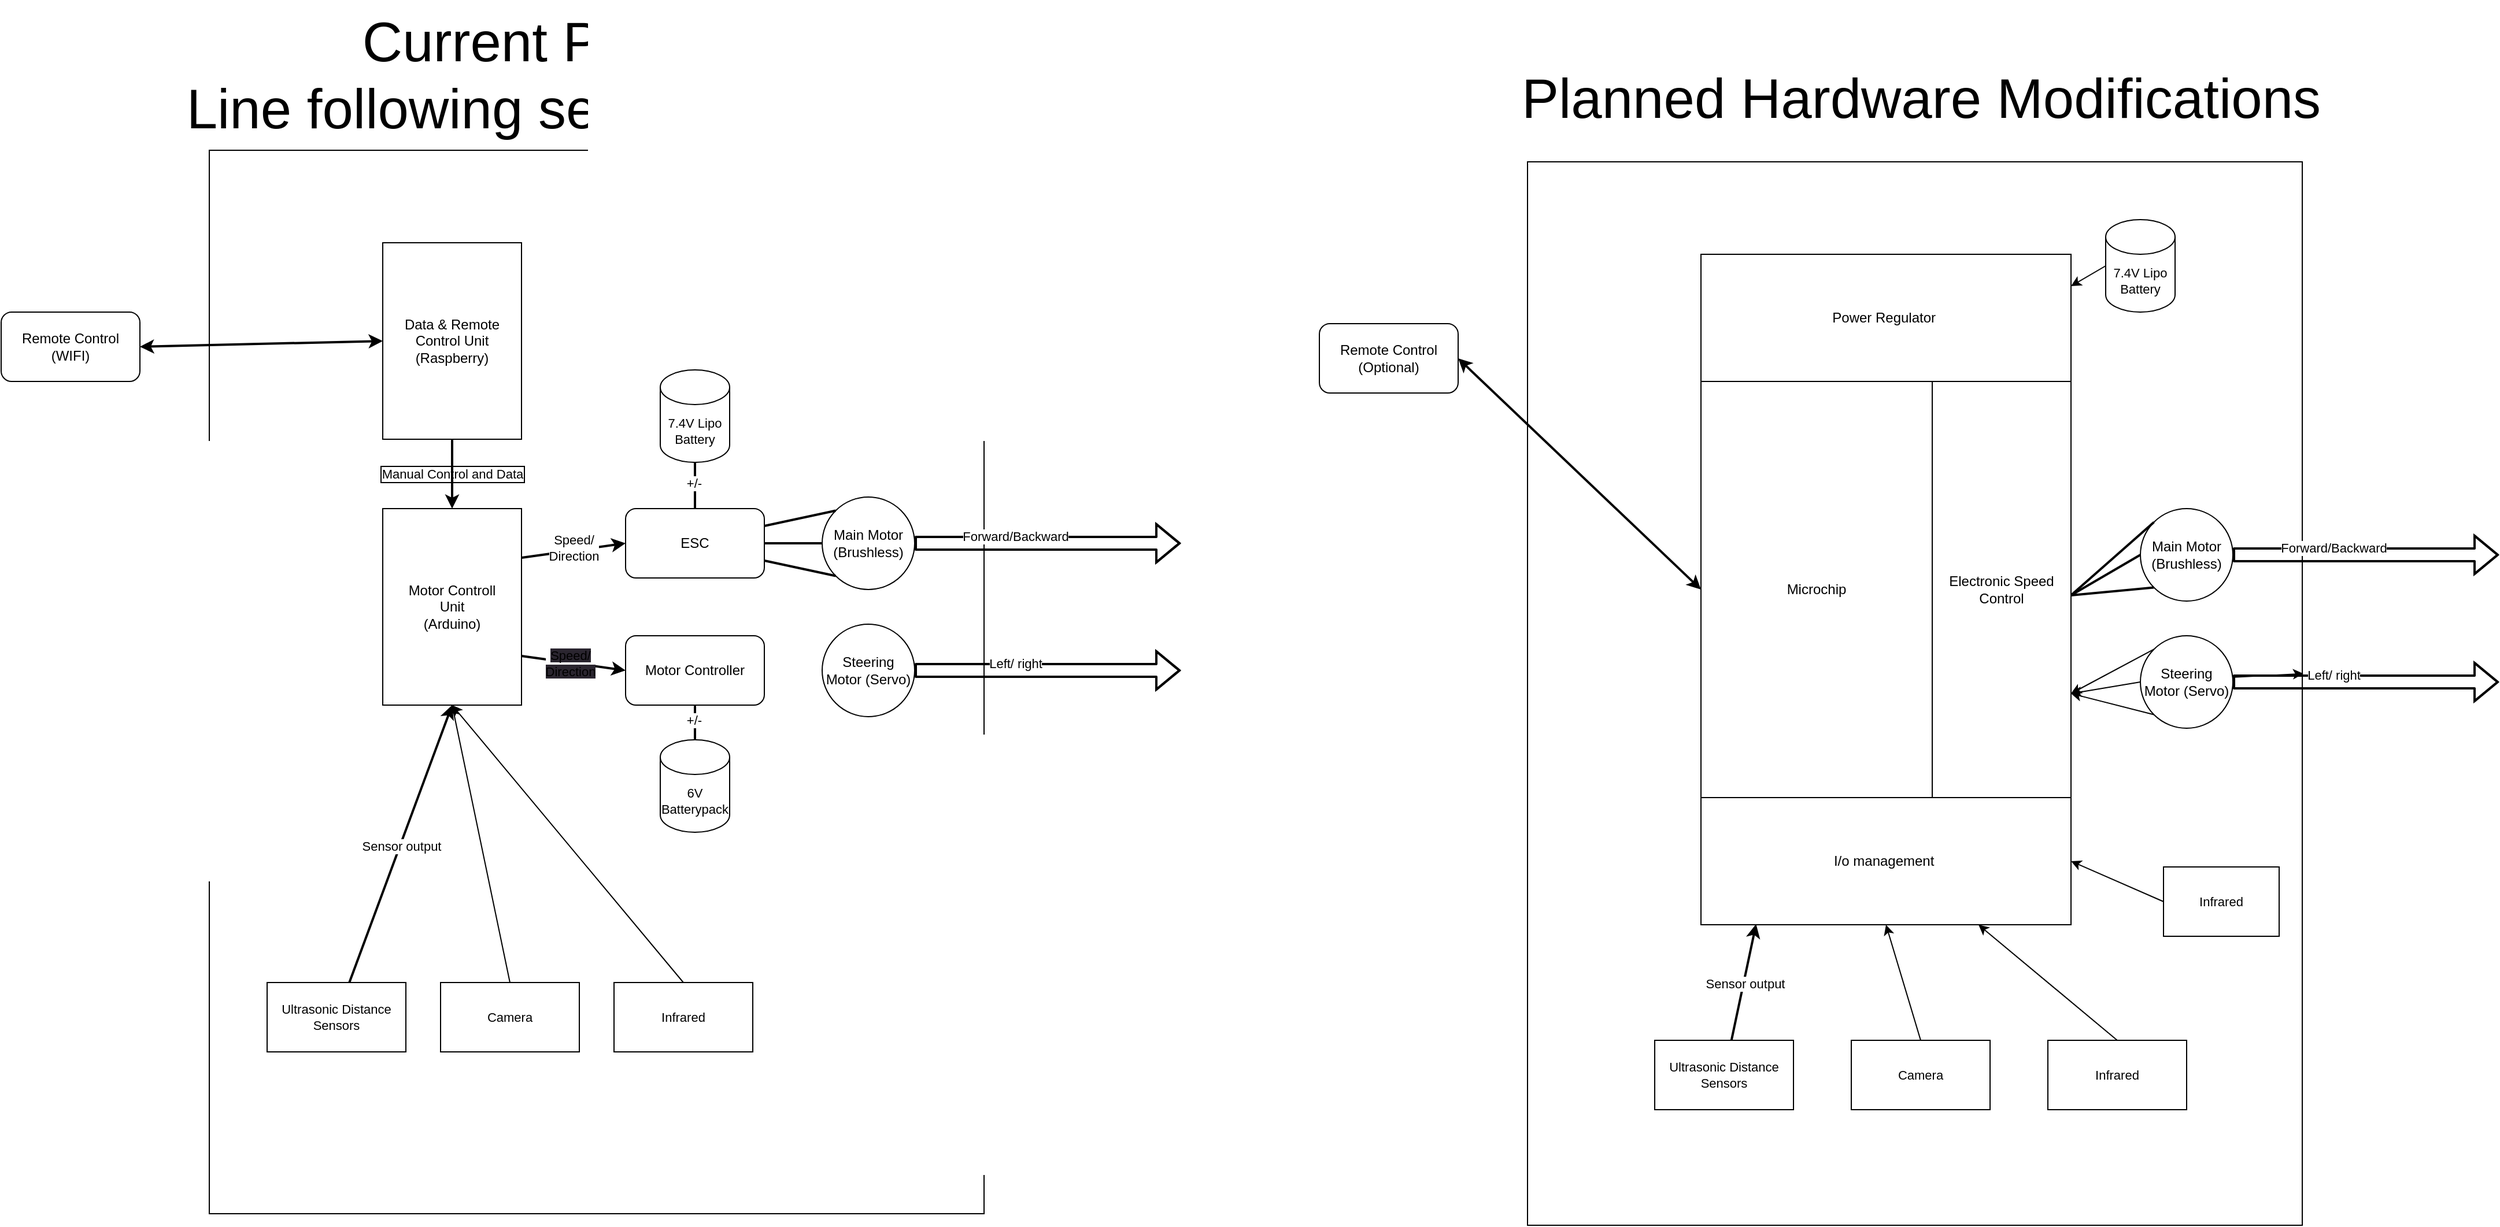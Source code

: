 <mxfile>
    <diagram id="cU_TAMBunGVyk0cpatSz" name="Page-1">
        <mxGraphModel dx="3657" dy="2169" grid="1" gridSize="10" guides="0" tooltips="1" connect="1" arrows="1" fold="1" page="1" pageScale="1" pageWidth="827" pageHeight="1169" math="0" shadow="0">
            <root>
                <mxCell id="0"/>
                <mxCell id="1" parent="0"/>
                <mxCell id="2" value="" style="rounded=0;whiteSpace=wrap;perimeterSpacing=1;html=1;" parent="1" vertex="1">
                    <mxGeometry x="130" y="-10" width="670" height="920" as="geometry"/>
                </mxCell>
                <mxCell id="3" value="Motor Controll&lt;br&gt;Unit&lt;br&gt;(Arduino)" style="rounded=0;whiteSpace=wrap;html=1;" parent="1" vertex="1">
                    <mxGeometry x="280" y="300" width="120" height="170" as="geometry"/>
                </mxCell>
                <mxCell id="4" value="Main Motor&lt;br&gt;(Brushless)" style="ellipse;whiteSpace=wrap;html=1;aspect=fixed;" parent="1" vertex="1">
                    <mxGeometry x="660" y="290" width="80" height="80" as="geometry"/>
                </mxCell>
                <mxCell id="5" value="Steering Motor (Servo)" style="ellipse;whiteSpace=wrap;html=1;aspect=fixed;" parent="1" vertex="1">
                    <mxGeometry x="660" y="400" width="80" height="80" as="geometry"/>
                </mxCell>
                <mxCell id="6" value="ESC" style="rounded=1;whiteSpace=wrap;html=1;" parent="1" vertex="1">
                    <mxGeometry x="490" y="300" width="120" height="60" as="geometry"/>
                </mxCell>
                <mxCell id="7" value="Motor Controller" style="rounded=1;whiteSpace=wrap;html=1;" parent="1" vertex="1">
                    <mxGeometry x="490" y="410" width="120" height="60" as="geometry"/>
                </mxCell>
                <mxCell id="33" value="Manual Control and Data" style="edgeStyle=none;jumpSize=11;html=1;exitX=0.5;exitY=1;exitDx=0;exitDy=0;labelBackgroundColor=none;labelBorderColor=default;strokeWidth=2;fontSize=11;" parent="1" source="8" target="3" edge="1">
                    <mxGeometry relative="1" as="geometry"/>
                </mxCell>
                <mxCell id="8" value="Data &amp;amp; Remote Control Unit&lt;br&gt;(Raspberry)" style="rounded=0;whiteSpace=wrap;html=1;" parent="1" vertex="1">
                    <mxGeometry x="280" y="70" width="120" height="170" as="geometry"/>
                </mxCell>
                <mxCell id="9" value="Remote Control&lt;br&gt;(WIFI)" style="rounded=1;whiteSpace=wrap;html=1;" parent="1" vertex="1">
                    <mxGeometry x="-50" y="130" width="120" height="60" as="geometry"/>
                </mxCell>
                <mxCell id="11" value="" style="shape=flexArrow;endArrow=classic;html=1;fontSize=24;exitX=1;exitY=0.5;exitDx=0;exitDy=0;strokeWidth=2;" parent="1" source="4" edge="1">
                    <mxGeometry width="50" height="50" relative="1" as="geometry">
                        <mxPoint x="900" y="350" as="sourcePoint"/>
                        <mxPoint x="970" y="330" as="targetPoint"/>
                        <Array as="points">
                            <mxPoint x="850" y="330"/>
                        </Array>
                    </mxGeometry>
                </mxCell>
                <mxCell id="13" value="&lt;span style=&quot;color: rgba(0, 0, 0, 0); font-family: monospace; font-size: 0px; text-align: start; background-color: rgb(42, 37, 47);&quot;&gt;%3CmxGraphModel%3E%3Croot%3E%3CmxCell%20id%3D%220%22%2F%3E%3CmxCell%20id%3D%221%22%20parent%3D%220%22%2F%3E%3CmxCell%20id%3D%222%22%20value%3D%22%26lt%3Bp%20style%3D%26quot%3Bline-height%3A%20110%25%3B%26quot%3B%26gt%3B%26lt%3Bfont%20style%3D%26quot%3Bfont-size%3A%2011px%3B%26quot%3B%26gt%3BSpeed%20Forward%2FBackwards%26lt%3B%2Ffont%26gt%3B%26lt%3B%2Fp%26gt%3B%22%20style%3D%22edgeLabel%3Bhtml%3D1%3Balign%3Dcenter%3BverticalAlign%3Dmiddle%3Bresizable%3D0%3Bpoints%3D%5B%5D%3BfontSize%3D24%3BbackgroundOutline%3D0%3B%22%20vertex%3D%221%22%20connectable%3D%220%22%20parent%3D%221%22%3E%3CmxGeometry%20x%3D%22870.2%22%20y%3D%22420%22%20as%3D%22geometry%22%2F%3E%3C%2FmxCell%3E%3C%2Froot%3E%3C%2FmxGraphModel%3E&lt;/span&gt;" style="edgeLabel;html=1;align=center;verticalAlign=middle;resizable=0;points=[];fontSize=11;" parent="11" vertex="1" connectable="0">
                    <mxGeometry x="-0.229" y="1" relative="1" as="geometry">
                        <mxPoint as="offset"/>
                    </mxGeometry>
                </mxCell>
                <mxCell id="14" value="Forward/Backward" style="edgeLabel;html=1;align=center;verticalAlign=middle;resizable=0;points=[];fontSize=11;" parent="11" vertex="1" connectable="0">
                    <mxGeometry x="-0.246" y="6" relative="1" as="geometry">
                        <mxPoint as="offset"/>
                    </mxGeometry>
                </mxCell>
                <mxCell id="15" value="" style="shape=flexArrow;endArrow=classic;html=1;fontSize=24;exitX=1;exitY=0.5;exitDx=0;exitDy=0;strokeWidth=2;" parent="1" edge="1">
                    <mxGeometry width="50" height="50" relative="1" as="geometry">
                        <mxPoint x="740" y="440" as="sourcePoint"/>
                        <mxPoint x="970" y="440" as="targetPoint"/>
                        <Array as="points">
                            <mxPoint x="850" y="440"/>
                        </Array>
                    </mxGeometry>
                </mxCell>
                <mxCell id="16" value="&lt;span style=&quot;color: rgba(0, 0, 0, 0); font-family: monospace; font-size: 0px; text-align: start; background-color: rgb(42, 37, 47);&quot;&gt;%3CmxGraphModel%3E%3Croot%3E%3CmxCell%20id%3D%220%22%2F%3E%3CmxCell%20id%3D%221%22%20parent%3D%220%22%2F%3E%3CmxCell%20id%3D%222%22%20value%3D%22%26lt%3Bp%20style%3D%26quot%3Bline-height%3A%20110%25%3B%26quot%3B%26gt%3B%26lt%3Bfont%20style%3D%26quot%3Bfont-size%3A%2011px%3B%26quot%3B%26gt%3BSpeed%20Forward%2FBackwards%26lt%3B%2Ffont%26gt%3B%26lt%3B%2Fp%26gt%3B%22%20style%3D%22edgeLabel%3Bhtml%3D1%3Balign%3Dcenter%3BverticalAlign%3Dmiddle%3Bresizable%3D0%3Bpoints%3D%5B%5D%3BfontSize%3D24%3BbackgroundOutline%3D0%3B%22%20vertex%3D%221%22%20connectable%3D%220%22%20parent%3D%221%22%3E%3CmxGeometry%20x%3D%22870.2%22%20y%3D%22420%22%20as%3D%22geometry%22%2F%3E%3C%2FmxCell%3E%3C%2Froot%3E%3C%2FmxGraphModel%3E&lt;/span&gt;" style="edgeLabel;html=1;align=center;verticalAlign=middle;resizable=0;points=[];fontSize=11;" parent="15" vertex="1" connectable="0">
                    <mxGeometry x="-0.229" y="1" relative="1" as="geometry">
                        <mxPoint as="offset"/>
                    </mxGeometry>
                </mxCell>
                <mxCell id="17" value="Left/ right" style="edgeLabel;html=1;align=center;verticalAlign=middle;resizable=0;points=[];fontSize=11;" parent="15" vertex="1" connectable="0">
                    <mxGeometry x="-0.246" y="6" relative="1" as="geometry">
                        <mxPoint as="offset"/>
                    </mxGeometry>
                </mxCell>
                <mxCell id="19" value="" style="endArrow=none;html=1;strokeWidth=2;fontSize=11;entryX=0;entryY=0;entryDx=0;entryDy=0;exitX=1;exitY=0.25;exitDx=0;exitDy=0;spacing=4;labelBorderColor=default;labelBackgroundColor=none;jumpSize=11;" parent="1" source="6" target="4" edge="1">
                    <mxGeometry width="50" height="50" relative="1" as="geometry">
                        <mxPoint x="610" y="330" as="sourcePoint"/>
                        <mxPoint x="660" y="280" as="targetPoint"/>
                    </mxGeometry>
                </mxCell>
                <mxCell id="21" value="" style="endArrow=none;html=1;strokeWidth=2;fontSize=11;entryX=0;entryY=0.5;entryDx=0;entryDy=0;exitX=1;exitY=0.5;exitDx=0;exitDy=0;spacing=4;labelBorderColor=default;labelBackgroundColor=none;jumpSize=11;" parent="1" source="6" target="4" edge="1">
                    <mxGeometry width="50" height="50" relative="1" as="geometry">
                        <mxPoint x="620" y="325" as="sourcePoint"/>
                        <mxPoint x="681.716" y="311.716" as="targetPoint"/>
                    </mxGeometry>
                </mxCell>
                <mxCell id="22" value="" style="endArrow=none;html=1;strokeWidth=2;fontSize=11;entryX=0;entryY=1;entryDx=0;entryDy=0;exitX=1;exitY=0.75;exitDx=0;exitDy=0;spacing=4;labelBorderColor=default;labelBackgroundColor=none;jumpSize=11;" parent="1" source="6" target="4" edge="1">
                    <mxGeometry width="50" height="50" relative="1" as="geometry">
                        <mxPoint x="620" y="340" as="sourcePoint"/>
                        <mxPoint x="670" y="340" as="targetPoint"/>
                    </mxGeometry>
                </mxCell>
                <mxCell id="23" value="7.4V Lipo Battery" style="shape=cylinder3;whiteSpace=wrap;html=1;boundedLbl=1;backgroundOutline=1;size=15;fontSize=11;" parent="1" vertex="1">
                    <mxGeometry x="520" y="180" width="60" height="80" as="geometry"/>
                </mxCell>
                <mxCell id="24" value="" style="endArrow=none;html=1;labelBackgroundColor=none;labelBorderColor=default;strokeWidth=2;fontSize=11;jumpSize=11;entryX=0.5;entryY=1;entryDx=0;entryDy=0;entryPerimeter=0;" parent="1" target="23" edge="1">
                    <mxGeometry width="50" height="50" relative="1" as="geometry">
                        <mxPoint x="550" y="300" as="sourcePoint"/>
                        <mxPoint x="600" y="220" as="targetPoint"/>
                    </mxGeometry>
                </mxCell>
                <mxCell id="25" value="+/-" style="edgeLabel;html=1;align=center;verticalAlign=middle;resizable=0;points=[];fontSize=11;" parent="24" vertex="1" connectable="0">
                    <mxGeometry x="0.133" y="1" relative="1" as="geometry">
                        <mxPoint as="offset"/>
                    </mxGeometry>
                </mxCell>
                <mxCell id="26" value="6V Batterypack" style="shape=cylinder3;whiteSpace=wrap;html=1;boundedLbl=1;backgroundOutline=1;size=15;fontSize=11;" parent="1" vertex="1">
                    <mxGeometry x="520" y="500" width="60" height="80" as="geometry"/>
                </mxCell>
                <mxCell id="29" value="" style="endArrow=none;html=1;labelBackgroundColor=none;labelBorderColor=default;strokeWidth=2;fontSize=11;jumpSize=11;exitX=0.5;exitY=0;exitDx=0;exitDy=0;exitPerimeter=0;" parent="1" source="26" edge="1">
                    <mxGeometry width="50" height="50" relative="1" as="geometry">
                        <mxPoint x="560" y="310" as="sourcePoint"/>
                        <mxPoint x="550" y="470" as="targetPoint"/>
                    </mxGeometry>
                </mxCell>
                <mxCell id="30" value="+/-" style="edgeLabel;html=1;align=center;verticalAlign=middle;resizable=0;points=[];fontSize=11;" parent="29" vertex="1" connectable="0">
                    <mxGeometry x="0.133" y="1" relative="1" as="geometry">
                        <mxPoint as="offset"/>
                    </mxGeometry>
                </mxCell>
                <mxCell id="31" value="" style="endArrow=classic;html=1;labelBackgroundColor=none;labelBorderColor=default;strokeWidth=2;fontSize=11;jumpSize=11;entryX=0;entryY=0.5;entryDx=0;entryDy=0;exitX=1;exitY=0.25;exitDx=0;exitDy=0;" parent="1" source="3" target="6" edge="1">
                    <mxGeometry width="50" height="50" relative="1" as="geometry">
                        <mxPoint x="500" y="380" as="sourcePoint"/>
                        <mxPoint x="550" y="330" as="targetPoint"/>
                    </mxGeometry>
                </mxCell>
                <mxCell id="34" value="Speed/&lt;br&gt;Direction" style="edgeLabel;html=1;align=center;verticalAlign=middle;resizable=0;points=[];fontSize=11;" parent="31" vertex="1" connectable="0">
                    <mxGeometry x="-0.025" y="3" relative="1" as="geometry">
                        <mxPoint x="1" as="offset"/>
                    </mxGeometry>
                </mxCell>
                <mxCell id="32" value="" style="endArrow=classic;html=1;labelBackgroundColor=none;labelBorderColor=default;strokeWidth=2;fontSize=11;jumpSize=11;entryX=0;entryY=0.5;entryDx=0;entryDy=0;exitX=1;exitY=0.75;exitDx=0;exitDy=0;" parent="1" source="3" target="7" edge="1">
                    <mxGeometry x="-0.009" width="50" height="50" relative="1" as="geometry">
                        <mxPoint x="410" y="352.5" as="sourcePoint"/>
                        <mxPoint x="500" y="340" as="targetPoint"/>
                        <mxPoint as="offset"/>
                    </mxGeometry>
                </mxCell>
                <mxCell id="35" value="&lt;span style=&quot;background-color: rgb(42, 37, 47);&quot;&gt;Speed/&lt;/span&gt;&lt;br style=&quot;background-color: rgb(42, 37, 47);&quot;&gt;&lt;span style=&quot;background-color: rgb(42, 37, 47);&quot;&gt;Direction&lt;/span&gt;" style="edgeLabel;html=1;align=center;verticalAlign=middle;resizable=0;points=[];fontSize=11;" parent="32" vertex="1" connectable="0">
                    <mxGeometry x="-0.064" relative="1" as="geometry">
                        <mxPoint as="offset"/>
                    </mxGeometry>
                </mxCell>
                <mxCell id="37" style="edgeStyle=none;jumpSize=11;html=1;entryX=0.5;entryY=1;entryDx=0;entryDy=0;labelBackgroundColor=none;labelBorderColor=default;strokeWidth=2;fontSize=11;" parent="1" source="36" target="3" edge="1">
                    <mxGeometry relative="1" as="geometry"/>
                </mxCell>
                <mxCell id="39" value="Sensor output" style="edgeLabel;html=1;align=center;verticalAlign=middle;resizable=0;points=[];fontSize=11;" parent="37" vertex="1" connectable="0">
                    <mxGeometry x="-0.014" y="-1" relative="1" as="geometry">
                        <mxPoint as="offset"/>
                    </mxGeometry>
                </mxCell>
                <mxCell id="36" value="Ultrasonic Distance Sensors" style="rounded=0;whiteSpace=wrap;html=1;fontSize=11;" parent="1" vertex="1">
                    <mxGeometry x="180" y="710" width="120" height="60" as="geometry"/>
                </mxCell>
                <mxCell id="40" value="" style="endArrow=classic;startArrow=classic;html=1;labelBackgroundColor=none;labelBorderColor=default;strokeWidth=2;fontSize=11;jumpSize=11;exitX=1;exitY=0.5;exitDx=0;exitDy=0;entryX=0;entryY=0.5;entryDx=0;entryDy=0;" parent="1" source="9" target="8" edge="1">
                    <mxGeometry width="50" height="50" relative="1" as="geometry">
                        <mxPoint x="440" y="390" as="sourcePoint"/>
                        <mxPoint x="490" y="340" as="targetPoint"/>
                    </mxGeometry>
                </mxCell>
                <mxCell id="43" style="edgeStyle=none;html=1;exitX=0.5;exitY=0;exitDx=0;exitDy=0;entryX=0.5;entryY=1;entryDx=0;entryDy=0;" edge="1" parent="1" source="41" target="3">
                    <mxGeometry relative="1" as="geometry"/>
                </mxCell>
                <mxCell id="41" value="Camera" style="rounded=0;whiteSpace=wrap;html=1;fontSize=11;" vertex="1" parent="1">
                    <mxGeometry x="330" y="710" width="120" height="60" as="geometry"/>
                </mxCell>
                <mxCell id="44" style="edgeStyle=none;html=1;exitX=0.5;exitY=0;exitDx=0;exitDy=0;entryX=0.5;entryY=1;entryDx=0;entryDy=0;" edge="1" parent="1" source="42" target="3">
                    <mxGeometry relative="1" as="geometry"/>
                </mxCell>
                <mxCell id="42" value="Infrared" style="rounded=0;whiteSpace=wrap;html=1;fontSize=11;" vertex="1" parent="1">
                    <mxGeometry x="480" y="710" width="120" height="60" as="geometry"/>
                </mxCell>
                <mxCell id="45" value="" style="rounded=0;whiteSpace=wrap;perimeterSpacing=1;html=1;" vertex="1" parent="1">
                    <mxGeometry x="1270" width="670" height="920" as="geometry"/>
                </mxCell>
                <mxCell id="47" value="Main Motor&lt;br&gt;(Brushless)" style="ellipse;whiteSpace=wrap;html=1;aspect=fixed;" vertex="1" parent="1">
                    <mxGeometry x="1800" y="300" width="80" height="80" as="geometry"/>
                </mxCell>
                <mxCell id="82" style="edgeStyle=none;html=1;exitX=0;exitY=0.5;exitDx=0;exitDy=0;" edge="1" parent="1" source="48" target="45">
                    <mxGeometry relative="1" as="geometry"/>
                </mxCell>
                <mxCell id="87" style="edgeStyle=none;html=1;exitX=0;exitY=0.5;exitDx=0;exitDy=0;entryX=1;entryY=0.75;entryDx=0;entryDy=0;" edge="1" parent="1" source="48" target="85">
                    <mxGeometry relative="1" as="geometry"/>
                </mxCell>
                <mxCell id="88" style="edgeStyle=none;html=1;exitX=0;exitY=0;exitDx=0;exitDy=0;entryX=1;entryY=0.75;entryDx=0;entryDy=0;" edge="1" parent="1" source="48" target="85">
                    <mxGeometry relative="1" as="geometry"/>
                </mxCell>
                <mxCell id="89" style="edgeStyle=none;html=1;exitX=0;exitY=1;exitDx=0;exitDy=0;entryX=1;entryY=0.75;entryDx=0;entryDy=0;" edge="1" parent="1" source="48" target="85">
                    <mxGeometry relative="1" as="geometry"/>
                </mxCell>
                <mxCell id="48" value="Steering Motor (Servo)" style="ellipse;whiteSpace=wrap;html=1;aspect=fixed;" vertex="1" parent="1">
                    <mxGeometry x="1800" y="410" width="80" height="80" as="geometry"/>
                </mxCell>
                <mxCell id="52" value="" style="rounded=0;whiteSpace=wrap;html=1;" vertex="1" parent="1">
                    <mxGeometry x="1420" y="80" width="320" height="580" as="geometry"/>
                </mxCell>
                <mxCell id="53" value="Remote Control&lt;br&gt;(Optional)" style="rounded=1;whiteSpace=wrap;html=1;" vertex="1" parent="1">
                    <mxGeometry x="1090" y="140" width="120" height="60" as="geometry"/>
                </mxCell>
                <mxCell id="55" value="" style="shape=flexArrow;endArrow=classic;html=1;fontSize=24;exitX=1;exitY=0.5;exitDx=0;exitDy=0;strokeWidth=2;" edge="1" parent="1" source="47">
                    <mxGeometry width="50" height="50" relative="1" as="geometry">
                        <mxPoint x="2040" y="360" as="sourcePoint"/>
                        <mxPoint x="2110" y="340" as="targetPoint"/>
                        <Array as="points">
                            <mxPoint x="1990" y="340"/>
                        </Array>
                    </mxGeometry>
                </mxCell>
                <mxCell id="56" value="&lt;span style=&quot;color: rgba(0, 0, 0, 0); font-family: monospace; font-size: 0px; text-align: start; background-color: rgb(42, 37, 47);&quot;&gt;%3CmxGraphModel%3E%3Croot%3E%3CmxCell%20id%3D%220%22%2F%3E%3CmxCell%20id%3D%221%22%20parent%3D%220%22%2F%3E%3CmxCell%20id%3D%222%22%20value%3D%22%26lt%3Bp%20style%3D%26quot%3Bline-height%3A%20110%25%3B%26quot%3B%26gt%3B%26lt%3Bfont%20style%3D%26quot%3Bfont-size%3A%2011px%3B%26quot%3B%26gt%3BSpeed%20Forward%2FBackwards%26lt%3B%2Ffont%26gt%3B%26lt%3B%2Fp%26gt%3B%22%20style%3D%22edgeLabel%3Bhtml%3D1%3Balign%3Dcenter%3BverticalAlign%3Dmiddle%3Bresizable%3D0%3Bpoints%3D%5B%5D%3BfontSize%3D24%3BbackgroundOutline%3D0%3B%22%20vertex%3D%221%22%20connectable%3D%220%22%20parent%3D%221%22%3E%3CmxGeometry%20x%3D%22870.2%22%20y%3D%22420%22%20as%3D%22geometry%22%2F%3E%3C%2FmxCell%3E%3C%2Froot%3E%3C%2FmxGraphModel%3E&lt;/span&gt;" style="edgeLabel;html=1;align=center;verticalAlign=middle;resizable=0;points=[];fontSize=11;" vertex="1" connectable="0" parent="55">
                    <mxGeometry x="-0.229" y="1" relative="1" as="geometry">
                        <mxPoint as="offset"/>
                    </mxGeometry>
                </mxCell>
                <mxCell id="57" value="Forward/Backward" style="edgeLabel;html=1;align=center;verticalAlign=middle;resizable=0;points=[];fontSize=11;" vertex="1" connectable="0" parent="55">
                    <mxGeometry x="-0.246" y="6" relative="1" as="geometry">
                        <mxPoint as="offset"/>
                    </mxGeometry>
                </mxCell>
                <mxCell id="58" value="" style="shape=flexArrow;endArrow=classic;html=1;fontSize=24;exitX=1;exitY=0.5;exitDx=0;exitDy=0;strokeWidth=2;" edge="1" parent="1">
                    <mxGeometry width="50" height="50" relative="1" as="geometry">
                        <mxPoint x="1880" y="450" as="sourcePoint"/>
                        <mxPoint x="2110" y="450" as="targetPoint"/>
                        <Array as="points">
                            <mxPoint x="1990" y="450"/>
                        </Array>
                    </mxGeometry>
                </mxCell>
                <mxCell id="59" value="&lt;span style=&quot;color: rgba(0, 0, 0, 0); font-family: monospace; font-size: 0px; text-align: start; background-color: rgb(42, 37, 47);&quot;&gt;%3CmxGraphModel%3E%3Croot%3E%3CmxCell%20id%3D%220%22%2F%3E%3CmxCell%20id%3D%221%22%20parent%3D%220%22%2F%3E%3CmxCell%20id%3D%222%22%20value%3D%22%26lt%3Bp%20style%3D%26quot%3Bline-height%3A%20110%25%3B%26quot%3B%26gt%3B%26lt%3Bfont%20style%3D%26quot%3Bfont-size%3A%2011px%3B%26quot%3B%26gt%3BSpeed%20Forward%2FBackwards%26lt%3B%2Ffont%26gt%3B%26lt%3B%2Fp%26gt%3B%22%20style%3D%22edgeLabel%3Bhtml%3D1%3Balign%3Dcenter%3BverticalAlign%3Dmiddle%3Bresizable%3D0%3Bpoints%3D%5B%5D%3BfontSize%3D24%3BbackgroundOutline%3D0%3B%22%20vertex%3D%221%22%20connectable%3D%220%22%20parent%3D%221%22%3E%3CmxGeometry%20x%3D%22870.2%22%20y%3D%22420%22%20as%3D%22geometry%22%2F%3E%3C%2FmxCell%3E%3C%2Froot%3E%3C%2FmxGraphModel%3E&lt;/span&gt;" style="edgeLabel;html=1;align=center;verticalAlign=middle;resizable=0;points=[];fontSize=11;" vertex="1" connectable="0" parent="58">
                    <mxGeometry x="-0.229" y="1" relative="1" as="geometry">
                        <mxPoint as="offset"/>
                    </mxGeometry>
                </mxCell>
                <mxCell id="60" value="Left/ right" style="edgeLabel;html=1;align=center;verticalAlign=middle;resizable=0;points=[];fontSize=11;" vertex="1" connectable="0" parent="58">
                    <mxGeometry x="-0.246" y="6" relative="1" as="geometry">
                        <mxPoint as="offset"/>
                    </mxGeometry>
                </mxCell>
                <mxCell id="61" value="" style="endArrow=none;html=1;strokeWidth=2;fontSize=11;entryX=0;entryY=0;entryDx=0;entryDy=0;exitX=1;exitY=0.25;exitDx=0;exitDy=0;spacing=4;labelBorderColor=default;labelBackgroundColor=none;jumpSize=11;" edge="1" parent="1" target="47">
                    <mxGeometry width="50" height="50" relative="1" as="geometry">
                        <mxPoint x="1740" y="375" as="sourcePoint"/>
                        <mxPoint x="1800" y="290" as="targetPoint"/>
                    </mxGeometry>
                </mxCell>
                <mxCell id="62" value="" style="endArrow=none;html=1;strokeWidth=2;fontSize=11;entryX=0;entryY=0.5;entryDx=0;entryDy=0;exitX=1;exitY=0.25;exitDx=0;exitDy=0;spacing=4;labelBorderColor=default;labelBackgroundColor=none;jumpSize=11;" edge="1" parent="1" target="47">
                    <mxGeometry width="50" height="50" relative="1" as="geometry">
                        <mxPoint x="1740" y="375" as="sourcePoint"/>
                        <mxPoint x="1821.716" y="321.716" as="targetPoint"/>
                    </mxGeometry>
                </mxCell>
                <mxCell id="63" value="" style="endArrow=none;html=1;strokeWidth=2;fontSize=11;entryX=0;entryY=1;entryDx=0;entryDy=0;spacing=4;labelBorderColor=default;labelBackgroundColor=none;jumpSize=11;" edge="1" parent="1" target="47">
                    <mxGeometry width="50" height="50" relative="1" as="geometry">
                        <mxPoint x="1740" y="375" as="sourcePoint"/>
                        <mxPoint x="1810" y="350" as="targetPoint"/>
                    </mxGeometry>
                </mxCell>
                <mxCell id="86" style="edgeStyle=none;html=1;exitX=0;exitY=0.5;exitDx=0;exitDy=0;exitPerimeter=0;entryX=1;entryY=0.25;entryDx=0;entryDy=0;" edge="1" parent="1" source="64" target="83">
                    <mxGeometry relative="1" as="geometry"/>
                </mxCell>
                <mxCell id="64" value="7.4V Lipo Battery" style="shape=cylinder3;whiteSpace=wrap;html=1;boundedLbl=1;backgroundOutline=1;size=15;fontSize=11;" vertex="1" parent="1">
                    <mxGeometry x="1770" y="50" width="60" height="80" as="geometry"/>
                </mxCell>
                <mxCell id="74" style="edgeStyle=none;jumpSize=11;html=1;entryX=0.149;entryY=0.999;entryDx=0;entryDy=0;labelBackgroundColor=none;labelBorderColor=default;strokeWidth=2;fontSize=11;entryPerimeter=0;" edge="1" parent="1" source="76" target="52">
                    <mxGeometry relative="1" as="geometry">
                        <mxPoint x="1480.0" y="480" as="targetPoint"/>
                    </mxGeometry>
                </mxCell>
                <mxCell id="75" value="Sensor output" style="edgeLabel;html=1;align=center;verticalAlign=middle;resizable=0;points=[];fontSize=11;" vertex="1" connectable="0" parent="74">
                    <mxGeometry x="-0.014" y="-1" relative="1" as="geometry">
                        <mxPoint as="offset"/>
                    </mxGeometry>
                </mxCell>
                <mxCell id="76" value="Ultrasonic Distance Sensors" style="rounded=0;whiteSpace=wrap;html=1;fontSize=11;" vertex="1" parent="1">
                    <mxGeometry x="1380" y="760" width="120" height="60" as="geometry"/>
                </mxCell>
                <mxCell id="77" value="" style="endArrow=classic;startArrow=classic;html=1;labelBackgroundColor=none;labelBorderColor=default;strokeWidth=2;fontSize=11;jumpSize=11;exitX=1;exitY=0.5;exitDx=0;exitDy=0;entryX=0;entryY=0.5;entryDx=0;entryDy=0;" edge="1" parent="1" source="53" target="52">
                    <mxGeometry width="50" height="50" relative="1" as="geometry">
                        <mxPoint x="1580" y="400" as="sourcePoint"/>
                        <mxPoint x="1630" y="350" as="targetPoint"/>
                    </mxGeometry>
                </mxCell>
                <mxCell id="78" style="edgeStyle=none;html=1;exitX=0.5;exitY=0;exitDx=0;exitDy=0;entryX=0.5;entryY=1;entryDx=0;entryDy=0;" edge="1" parent="1" source="79" target="52">
                    <mxGeometry relative="1" as="geometry">
                        <mxPoint x="1480.0" y="480" as="targetPoint"/>
                    </mxGeometry>
                </mxCell>
                <mxCell id="79" value="Camera" style="rounded=0;whiteSpace=wrap;html=1;fontSize=11;" vertex="1" parent="1">
                    <mxGeometry x="1550" y="760" width="120" height="60" as="geometry"/>
                </mxCell>
                <mxCell id="80" style="edgeStyle=none;html=1;exitX=0.5;exitY=0;exitDx=0;exitDy=0;entryX=0.75;entryY=1;entryDx=0;entryDy=0;" edge="1" parent="1" source="81" target="52">
                    <mxGeometry relative="1" as="geometry">
                        <mxPoint x="1480.0" y="480" as="targetPoint"/>
                    </mxGeometry>
                </mxCell>
                <mxCell id="81" value="Infrared" style="rounded=0;whiteSpace=wrap;html=1;fontSize=11;" vertex="1" parent="1">
                    <mxGeometry x="1720" y="760" width="120" height="60" as="geometry"/>
                </mxCell>
                <mxCell id="83" value="Power Regulator&amp;nbsp;" style="rounded=0;whiteSpace=wrap;html=1;" vertex="1" parent="1">
                    <mxGeometry x="1420" y="80" width="320" height="110" as="geometry"/>
                </mxCell>
                <mxCell id="84" value="I/o management&amp;nbsp;" style="rounded=0;whiteSpace=wrap;html=1;" vertex="1" parent="1">
                    <mxGeometry x="1420" y="550" width="320" height="110" as="geometry"/>
                </mxCell>
                <mxCell id="85" value="Electronic Speed Control" style="rounded=0;whiteSpace=wrap;html=1;" vertex="1" parent="1">
                    <mxGeometry x="1620" y="190" width="120" height="360" as="geometry"/>
                </mxCell>
                <mxCell id="91" style="edgeStyle=none;html=1;exitX=0;exitY=0.5;exitDx=0;exitDy=0;entryX=1;entryY=0.5;entryDx=0;entryDy=0;" edge="1" parent="1" source="90" target="84">
                    <mxGeometry relative="1" as="geometry"/>
                </mxCell>
                <mxCell id="90" value="Infrared" style="rounded=0;whiteSpace=wrap;html=1;fontSize=11;" vertex="1" parent="1">
                    <mxGeometry x="1820" y="610" width="100" height="60" as="geometry"/>
                </mxCell>
                <mxCell id="92" value="Microchip" style="rounded=0;whiteSpace=wrap;html=1;" vertex="1" parent="1">
                    <mxGeometry x="1420" y="190" width="200" height="360" as="geometry"/>
                </mxCell>
                <mxCell id="93" value="&lt;font style=&quot;font-size: 48px;&quot;&gt;Current Prototype/&lt;br&gt;Line following self driving vehicle&lt;br&gt;&lt;/font&gt;" style="text;html=1;align=center;verticalAlign=middle;resizable=0;points=[];autosize=1;strokeColor=none;fillColor=none;" vertex="1" parent="1">
                    <mxGeometry x="98" y="-140" width="720" height="130" as="geometry"/>
                </mxCell>
                <mxCell id="94" value="&lt;font style=&quot;font-size: 48px;&quot;&gt;Planned Hardware Modifications&lt;/font&gt;" style="text;html=1;align=center;verticalAlign=middle;resizable=0;points=[];autosize=1;strokeColor=none;fillColor=none;" vertex="1" parent="1">
                    <mxGeometry x="1255" y="-90" width="710" height="70" as="geometry"/>
                </mxCell>
            </root>
        </mxGraphModel>
    </diagram>
</mxfile>
